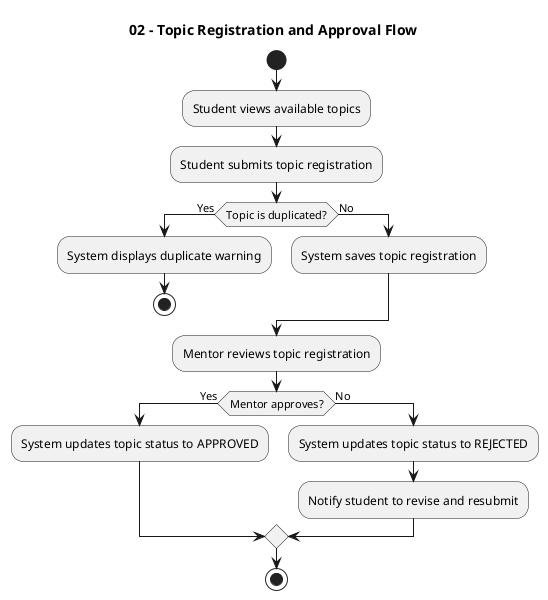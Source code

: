 @startuml
title 02 - Topic Registration and Approval Flow

start

:Student views available topics;
:Student submits topic registration;

if (Topic is duplicated?) then (Yes)
  :System displays duplicate warning;
  stop
else (No)
  :System saves topic registration;
endif

:Mentor reviews topic registration;
if (Mentor approves?) then (Yes)
  :System updates topic status to APPROVED;
else (No)
  :System updates topic status to REJECTED;
  :Notify student to revise and resubmit;
endif

stop
@enduml